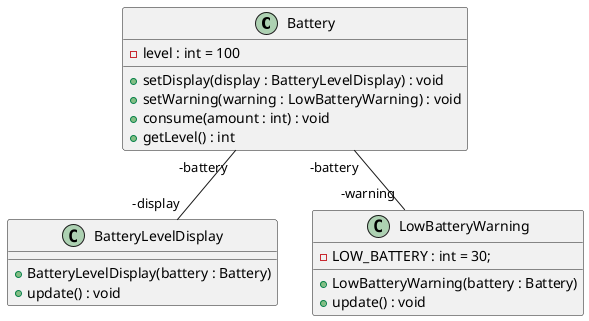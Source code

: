 @startuml

class Battery {
    - level : int = 100
    + setDisplay(display : BatteryLevelDisplay) : void
    + setWarning(warning : LowBatteryWarning) : void
    + consume(amount : int) : void
    + getLevel() : int
}

class BatteryLevelDisplay {
    + BatteryLevelDisplay(battery : Battery)
    + update() : void
}

class LowBatteryWarning {
    - LOW_BATTERY : int = 30;
    + LowBatteryWarning(battery : Battery)
    + update() : void
}

Battery "-battery" -- "-display" BatteryLevelDisplay
Battery "-battery" -- "-warning" LowBatteryWarning

@enduml
